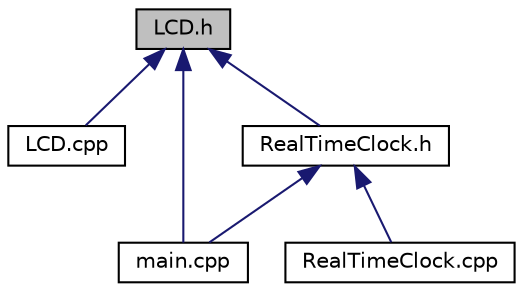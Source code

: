 digraph G
{
  edge [fontname="Helvetica",fontsize="10",labelfontname="Helvetica",labelfontsize="10"];
  node [fontname="Helvetica",fontsize="10",shape=record];
  Node1 [label="LCD.h",height=0.2,width=0.4,color="black", fillcolor="grey75", style="filled" fontcolor="black"];
  Node1 -> Node2 [dir=back,color="midnightblue",fontsize="10",style="solid",fontname="Helvetica"];
  Node2 [label="LCD.cpp",height=0.2,width=0.4,color="black", fillcolor="white", style="filled",URL="$_l_c_d_8cpp.html"];
  Node1 -> Node3 [dir=back,color="midnightblue",fontsize="10",style="solid",fontname="Helvetica"];
  Node3 [label="main.cpp",height=0.2,width=0.4,color="black", fillcolor="white", style="filled",URL="$main_8cpp.html"];
  Node1 -> Node4 [dir=back,color="midnightblue",fontsize="10",style="solid",fontname="Helvetica"];
  Node4 [label="RealTimeClock.h",height=0.2,width=0.4,color="black", fillcolor="white", style="filled",URL="$_real_time_clock_8h.html"];
  Node4 -> Node3 [dir=back,color="midnightblue",fontsize="10",style="solid",fontname="Helvetica"];
  Node4 -> Node5 [dir=back,color="midnightblue",fontsize="10",style="solid",fontname="Helvetica"];
  Node5 [label="RealTimeClock.cpp",height=0.2,width=0.4,color="black", fillcolor="white", style="filled",URL="$_real_time_clock_8cpp.html"];
}

